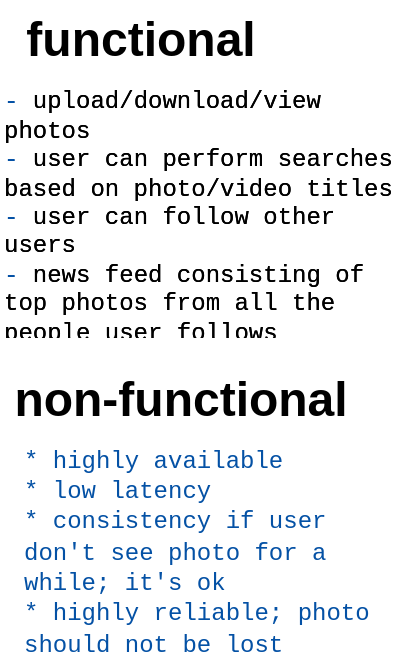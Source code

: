 <mxfile version="15.5.9" type="github"><diagram id="Jrz7ZLOsKkmHFo4bYg15" name="Page-1"><mxGraphModel dx="693" dy="1046" grid="1" gridSize="10" guides="1" tooltips="1" connect="1" arrows="1" fold="1" page="1" pageScale="1" pageWidth="850" pageHeight="1100" math="0" shadow="0"><root><mxCell id="0"/><mxCell id="1" parent="0"/><mxCell id="BOotaOSmrDLAVklIm13Y-1" value="functional" style="text;strokeColor=none;fillColor=none;html=1;fontSize=24;fontStyle=1;verticalAlign=middle;align=center;" vertex="1" parent="1"><mxGeometry x="20" y="20" width="100" height="40" as="geometry"/></mxCell><mxCell id="BOotaOSmrDLAVklIm13Y-2" value="&lt;span style=&quot;font-family: &amp;#34;menlo&amp;#34; , &amp;#34;monaco&amp;#34; , &amp;#34;courier new&amp;#34; , monospace ; color: rgb(4 , 81 , 165)&quot;&gt;-&lt;/span&gt;&lt;span style=&quot;font-family: &amp;#34;menlo&amp;#34; , &amp;#34;monaco&amp;#34; , &amp;#34;courier new&amp;#34; , monospace&quot;&gt; upload/download/view photos&lt;/span&gt;&lt;br&gt;&lt;div style=&quot;font-family: &amp;#34;menlo&amp;#34; , &amp;#34;monaco&amp;#34; , &amp;#34;courier new&amp;#34; , monospace&quot;&gt;&lt;span style=&quot;color: #0451a5&quot;&gt;-&lt;/span&gt; user can perform searches based on photo/video titles&lt;/div&gt;&lt;div style=&quot;font-family: &amp;#34;menlo&amp;#34; , &amp;#34;monaco&amp;#34; , &amp;#34;courier new&amp;#34; , monospace&quot;&gt;&lt;span style=&quot;color: #0451a5&quot;&gt;-&lt;/span&gt; user can follow other users&lt;/div&gt;&lt;div style=&quot;font-family: &amp;#34;menlo&amp;#34; , &amp;#34;monaco&amp;#34; , &amp;#34;courier new&amp;#34; , monospace&quot;&gt;&lt;span style=&quot;color: #0451a5&quot;&gt;-&lt;/span&gt; news feed consisting of top photos from all the people user follows&lt;/div&gt;" style="text;strokeColor=none;fillColor=none;html=1;whiteSpace=wrap;verticalAlign=middle;overflow=hidden;" vertex="1" parent="1"><mxGeometry y="60" width="200" height="130" as="geometry"/></mxCell><mxCell id="BOotaOSmrDLAVklIm13Y-3" value="non-functional" style="text;strokeColor=none;fillColor=none;html=1;fontSize=24;fontStyle=1;verticalAlign=middle;align=center;" vertex="1" parent="1"><mxGeometry x="40" y="200" width="100" height="40" as="geometry"/></mxCell><mxCell id="BOotaOSmrDLAVklIm13Y-5" value="&lt;span style=&quot;font-family: &amp;#34;menlo&amp;#34; , &amp;#34;monaco&amp;#34; , &amp;#34;courier new&amp;#34; , monospace ; color: rgb(4 , 81 , 165)&quot;&gt;-&lt;/span&gt;&lt;span style=&quot;font-family: &amp;#34;menlo&amp;#34; , &amp;#34;monaco&amp;#34; , &amp;#34;courier new&amp;#34; , monospace&quot;&gt; upload/download/view photos&lt;/span&gt;&lt;br&gt;&lt;div style=&quot;font-family: &amp;#34;menlo&amp;#34; , &amp;#34;monaco&amp;#34; , &amp;#34;courier new&amp;#34; , monospace&quot;&gt;&lt;span style=&quot;color: #0451a5&quot;&gt;-&lt;/span&gt; user can perform searches based on photo/video titles&lt;/div&gt;&lt;div style=&quot;font-family: &amp;#34;menlo&amp;#34; , &amp;#34;monaco&amp;#34; , &amp;#34;courier new&amp;#34; , monospace&quot;&gt;&lt;span style=&quot;color: #0451a5&quot;&gt;-&lt;/span&gt; user can follow other users&lt;/div&gt;&lt;div style=&quot;font-family: &amp;#34;menlo&amp;#34; , &amp;#34;monaco&amp;#34; , &amp;#34;courier new&amp;#34; , monospace&quot;&gt;&lt;span style=&quot;color: #0451a5&quot;&gt;-&lt;/span&gt; news feed consisting of top photos from all the people user follows&lt;/div&gt;" style="text;strokeColor=none;fillColor=none;html=1;whiteSpace=wrap;verticalAlign=middle;overflow=hidden;" vertex="1" parent="1"><mxGeometry y="60" width="200" height="130" as="geometry"/></mxCell><mxCell id="BOotaOSmrDLAVklIm13Y-6" value="&lt;font color=&quot;#0451a5&quot; face=&quot;menlo, monaco, courier new, monospace&quot;&gt;* highly available&lt;br&gt;* low latency&lt;br&gt;* consistency if user don't see photo for a while; it's ok&lt;br&gt;* highly reliable; photo should not be lost&lt;br&gt;&lt;/font&gt;" style="text;strokeColor=none;fillColor=none;html=1;whiteSpace=wrap;verticalAlign=middle;overflow=hidden;" vertex="1" parent="1"><mxGeometry x="10" y="240" width="190" height="110" as="geometry"/></mxCell></root></mxGraphModel></diagram></mxfile>